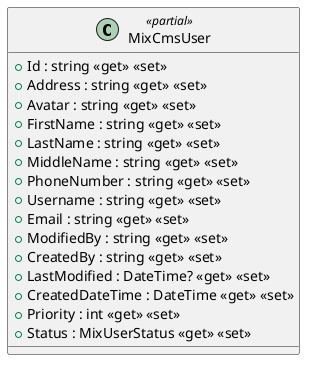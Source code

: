 @startuml
class MixCmsUser <<partial>> {
    + Id : string <<get>> <<set>>
    + Address : string <<get>> <<set>>
    + Avatar : string <<get>> <<set>>
    + FirstName : string <<get>> <<set>>
    + LastName : string <<get>> <<set>>
    + MiddleName : string <<get>> <<set>>
    + PhoneNumber : string <<get>> <<set>>
    + Username : string <<get>> <<set>>
    + Email : string <<get>> <<set>>
    + ModifiedBy : string <<get>> <<set>>
    + CreatedBy : string <<get>> <<set>>
    + LastModified : DateTime? <<get>> <<set>>
    + CreatedDateTime : DateTime <<get>> <<set>>
    + Priority : int <<get>> <<set>>
    + Status : MixUserStatus <<get>> <<set>>
}
@enduml
